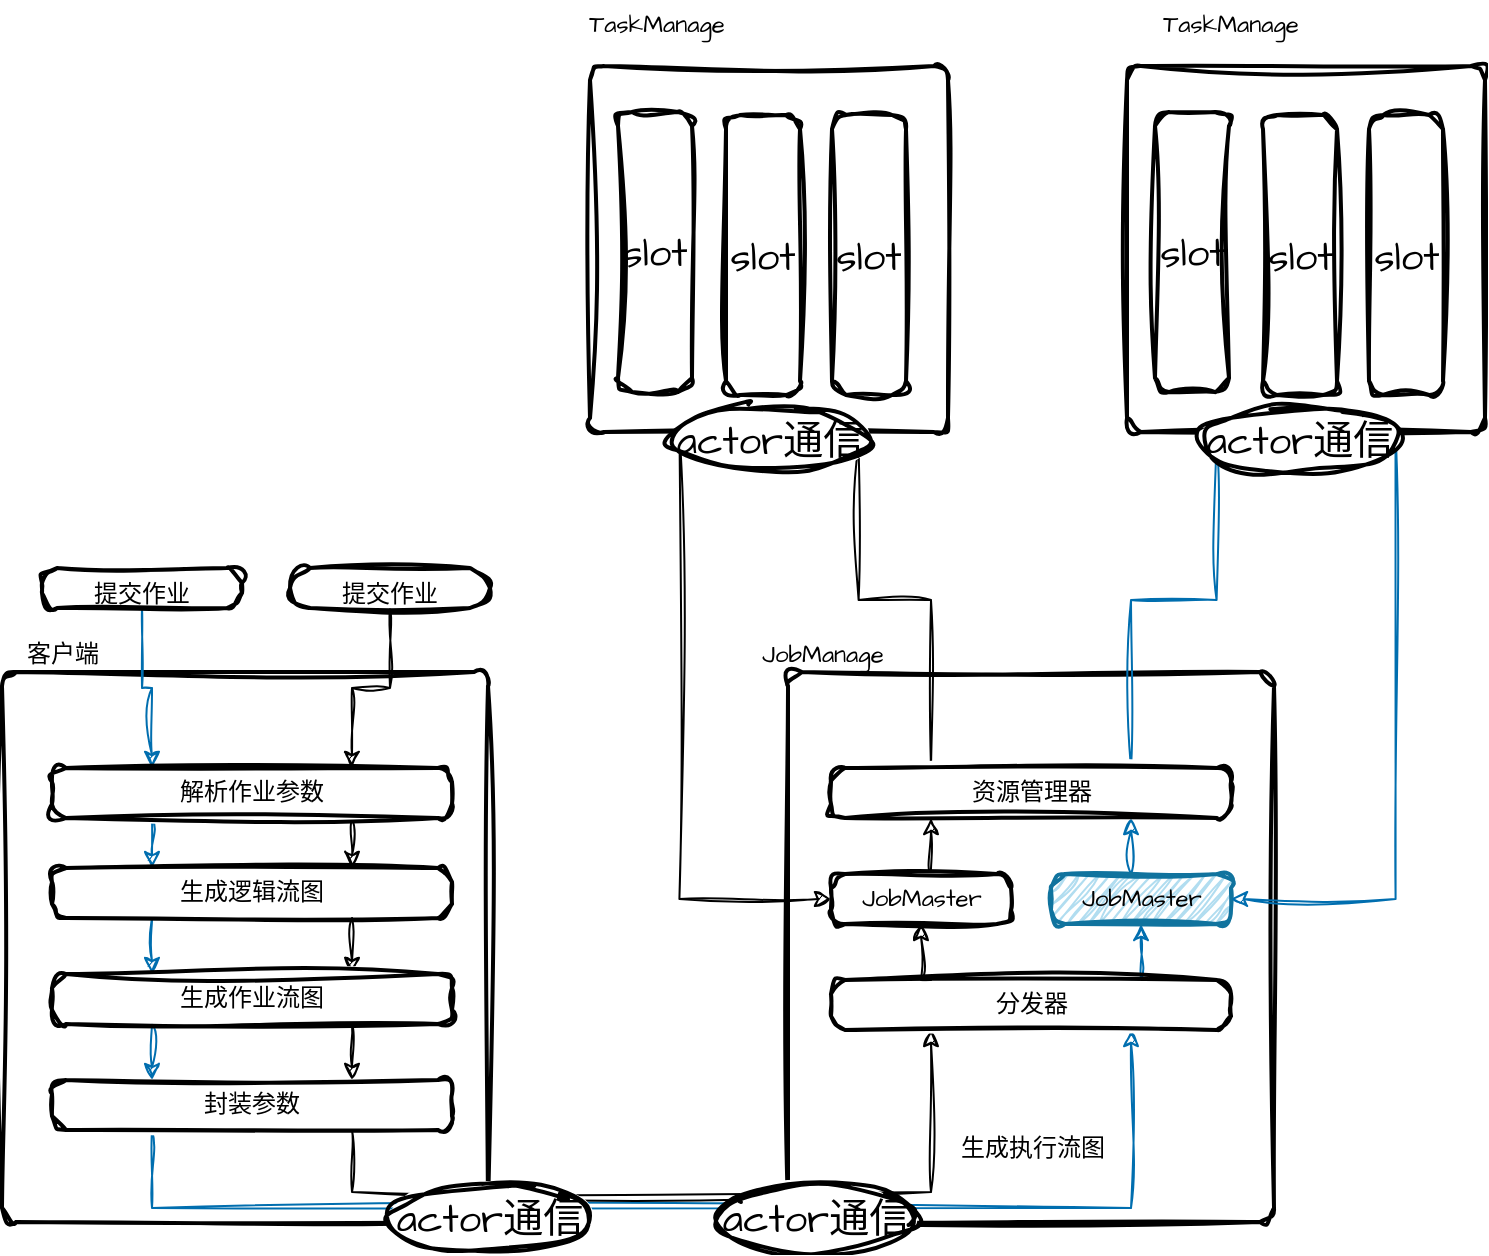 <mxfile version="22.1.16" type="github">
  <diagram id="C5RBs43oDa-KdzZeNtuy" name="Page-1">
    <mxGraphModel dx="101628" dy="835" grid="1" gridSize="10" guides="1" tooltips="1" connect="1" arrows="1" fold="1" page="1" pageScale="1" pageWidth="100000" pageHeight="100000" math="0" shadow="0">
      <root>
        <mxCell id="WIyWlLk6GJQsqaUBKTNV-0" />
        <mxCell id="WIyWlLk6GJQsqaUBKTNV-1" parent="WIyWlLk6GJQsqaUBKTNV-0" />
        <mxCell id="ci8o1s_pTp_8QaGpbIez-36" value="" style="rounded=1;whiteSpace=wrap;html=1;absoluteArcSize=1;arcSize=14;strokeWidth=2;sketch=1;hachureGap=4;jiggle=2;curveFitting=1;fontFamily=Architects Daughter;fontSource=https%3A%2F%2Ffonts.googleapis.com%2Fcss%3Ffamily%3DArchitects%2BDaughter;fontSize=20;" vertex="1" parent="WIyWlLk6GJQsqaUBKTNV-1">
          <mxGeometry x="-13287" y="1316" width="243" height="275" as="geometry" />
        </mxCell>
        <mxCell id="ci8o1s_pTp_8QaGpbIez-53" style="edgeStyle=orthogonalEdgeStyle;rounded=0;sketch=1;hachureGap=4;jiggle=2;curveFitting=1;orthogonalLoop=1;jettySize=auto;html=1;exitX=0.25;exitY=1;exitDx=0;exitDy=0;entryX=0;entryY=0.5;entryDx=0;entryDy=0;fontFamily=Architects Daughter;fontSource=https%3A%2F%2Ffonts.googleapis.com%2Fcss%3Ffamily%3DArchitects%2BDaughter;fontSize=16;" edge="1" parent="WIyWlLk6GJQsqaUBKTNV-1" source="ci8o1s_pTp_8QaGpbIez-41" target="ci8o1s_pTp_8QaGpbIez-38">
          <mxGeometry relative="1" as="geometry" />
        </mxCell>
        <mxCell id="ci8o1s_pTp_8QaGpbIez-41" value="" style="rounded=1;whiteSpace=wrap;html=1;absoluteArcSize=1;arcSize=14;strokeWidth=2;sketch=1;hachureGap=4;jiggle=2;curveFitting=1;fontFamily=Architects Daughter;fontSource=https%3A%2F%2Ffonts.googleapis.com%2Fcss%3Ffamily%3DArchitects%2BDaughter;fontSize=20;" vertex="1" parent="WIyWlLk6GJQsqaUBKTNV-1">
          <mxGeometry x="-13386" y="1013" width="179" height="183" as="geometry" />
        </mxCell>
        <mxCell id="ci8o1s_pTp_8QaGpbIez-25" value="" style="rounded=1;whiteSpace=wrap;html=1;absoluteArcSize=1;arcSize=14;strokeWidth=2;sketch=1;hachureGap=4;jiggle=2;curveFitting=1;fontFamily=Architects Daughter;fontSource=https%3A%2F%2Ffonts.googleapis.com%2Fcss%3Ffamily%3DArchitects%2BDaughter;fontSize=20;" vertex="1" parent="WIyWlLk6GJQsqaUBKTNV-1">
          <mxGeometry x="-13680" y="1316" width="243" height="275" as="geometry" />
        </mxCell>
        <mxCell id="ci8o1s_pTp_8QaGpbIez-65" style="edgeStyle=orthogonalEdgeStyle;rounded=0;sketch=1;hachureGap=4;jiggle=2;curveFitting=1;orthogonalLoop=1;jettySize=auto;html=1;exitX=0.5;exitY=1;exitDx=0;exitDy=0;entryX=0.25;entryY=0;entryDx=0;entryDy=0;fontFamily=Architects Daughter;fontSource=https%3A%2F%2Ffonts.googleapis.com%2Fcss%3Ffamily%3DArchitects%2BDaughter;fontSize=16;fillColor=#1ba1e2;strokeColor=#006EAF;" edge="1" parent="WIyWlLk6GJQsqaUBKTNV-1" source="ci8o1s_pTp_8QaGpbIez-27" target="ci8o1s_pTp_8QaGpbIez-30">
          <mxGeometry relative="1" as="geometry" />
        </mxCell>
        <mxCell id="ci8o1s_pTp_8QaGpbIez-27" value="&lt;font style=&quot;font-size: 12px;&quot;&gt;提交作业&lt;/font&gt;" style="rounded=1;whiteSpace=wrap;html=1;absoluteArcSize=1;arcSize=15;strokeWidth=2;sketch=1;hachureGap=4;jiggle=2;curveFitting=1;fontFamily=Architects Daughter;fontSource=https%3A%2F%2Ffonts.googleapis.com%2Fcss%3Ffamily%3DArchitects%2BDaughter;fontSize=20;" vertex="1" parent="WIyWlLk6GJQsqaUBKTNV-1">
          <mxGeometry x="-13660" y="1264" width="100" height="20" as="geometry" />
        </mxCell>
        <mxCell id="ci8o1s_pTp_8QaGpbIez-66" style="edgeStyle=orthogonalEdgeStyle;rounded=0;sketch=1;hachureGap=4;jiggle=2;curveFitting=1;orthogonalLoop=1;jettySize=auto;html=1;exitX=0.5;exitY=1;exitDx=0;exitDy=0;entryX=0.75;entryY=0;entryDx=0;entryDy=0;fontFamily=Architects Daughter;fontSource=https%3A%2F%2Ffonts.googleapis.com%2Fcss%3Ffamily%3DArchitects%2BDaughter;fontSize=16;" edge="1" parent="WIyWlLk6GJQsqaUBKTNV-1" source="ci8o1s_pTp_8QaGpbIez-28" target="ci8o1s_pTp_8QaGpbIez-30">
          <mxGeometry relative="1" as="geometry" />
        </mxCell>
        <mxCell id="ci8o1s_pTp_8QaGpbIez-28" value="&lt;font style=&quot;font-size: 12px;&quot;&gt;提交作业&lt;/font&gt;" style="rounded=1;whiteSpace=wrap;html=1;absoluteArcSize=1;arcSize=79;strokeWidth=2;sketch=1;hachureGap=4;jiggle=2;curveFitting=1;fontFamily=Architects Daughter;fontSource=https%3A%2F%2Ffonts.googleapis.com%2Fcss%3Ffamily%3DArchitects%2BDaughter;fontSize=20;" vertex="1" parent="WIyWlLk6GJQsqaUBKTNV-1">
          <mxGeometry x="-13536" y="1264" width="100" height="20" as="geometry" />
        </mxCell>
        <mxCell id="ci8o1s_pTp_8QaGpbIez-67" style="edgeStyle=orthogonalEdgeStyle;rounded=0;sketch=1;hachureGap=4;jiggle=2;curveFitting=1;orthogonalLoop=1;jettySize=auto;html=1;exitX=0.25;exitY=1;exitDx=0;exitDy=0;entryX=0.25;entryY=0;entryDx=0;entryDy=0;fontFamily=Architects Daughter;fontSource=https%3A%2F%2Ffonts.googleapis.com%2Fcss%3Ffamily%3DArchitects%2BDaughter;fontSize=16;fillColor=#1ba1e2;strokeColor=#006EAF;" edge="1" parent="WIyWlLk6GJQsqaUBKTNV-1" source="ci8o1s_pTp_8QaGpbIez-30" target="ci8o1s_pTp_8QaGpbIez-31">
          <mxGeometry relative="1" as="geometry" />
        </mxCell>
        <mxCell id="ci8o1s_pTp_8QaGpbIez-68" style="edgeStyle=orthogonalEdgeStyle;rounded=0;sketch=1;hachureGap=4;jiggle=2;curveFitting=1;orthogonalLoop=1;jettySize=auto;html=1;exitX=0.75;exitY=1;exitDx=0;exitDy=0;entryX=0.75;entryY=0;entryDx=0;entryDy=0;fontFamily=Architects Daughter;fontSource=https%3A%2F%2Ffonts.googleapis.com%2Fcss%3Ffamily%3DArchitects%2BDaughter;fontSize=16;" edge="1" parent="WIyWlLk6GJQsqaUBKTNV-1" source="ci8o1s_pTp_8QaGpbIez-30" target="ci8o1s_pTp_8QaGpbIez-31">
          <mxGeometry relative="1" as="geometry" />
        </mxCell>
        <mxCell id="ci8o1s_pTp_8QaGpbIez-30" value="解析作业参数" style="rounded=1;whiteSpace=wrap;html=1;absoluteArcSize=1;arcSize=14;strokeWidth=2;sketch=1;hachureGap=4;jiggle=2;curveFitting=1;fontFamily=Architects Daughter;fontSource=https%3A%2F%2Ffonts.googleapis.com%2Fcss%3Ffamily%3DArchitects%2BDaughter;fontSize=12;" vertex="1" parent="WIyWlLk6GJQsqaUBKTNV-1">
          <mxGeometry x="-13655" y="1364" width="200" height="25" as="geometry" />
        </mxCell>
        <mxCell id="ci8o1s_pTp_8QaGpbIez-69" style="edgeStyle=orthogonalEdgeStyle;rounded=0;sketch=1;hachureGap=4;jiggle=2;curveFitting=1;orthogonalLoop=1;jettySize=auto;html=1;exitX=0.25;exitY=1;exitDx=0;exitDy=0;entryX=0.25;entryY=0;entryDx=0;entryDy=0;fontFamily=Architects Daughter;fontSource=https%3A%2F%2Ffonts.googleapis.com%2Fcss%3Ffamily%3DArchitects%2BDaughter;fontSize=16;fillColor=#1ba1e2;strokeColor=#006EAF;" edge="1" parent="WIyWlLk6GJQsqaUBKTNV-1" source="ci8o1s_pTp_8QaGpbIez-31" target="ci8o1s_pTp_8QaGpbIez-32">
          <mxGeometry relative="1" as="geometry" />
        </mxCell>
        <mxCell id="ci8o1s_pTp_8QaGpbIez-70" style="edgeStyle=orthogonalEdgeStyle;rounded=0;sketch=1;hachureGap=4;jiggle=2;curveFitting=1;orthogonalLoop=1;jettySize=auto;html=1;exitX=0.75;exitY=1;exitDx=0;exitDy=0;entryX=0.75;entryY=0;entryDx=0;entryDy=0;fontFamily=Architects Daughter;fontSource=https%3A%2F%2Ffonts.googleapis.com%2Fcss%3Ffamily%3DArchitects%2BDaughter;fontSize=16;" edge="1" parent="WIyWlLk6GJQsqaUBKTNV-1" source="ci8o1s_pTp_8QaGpbIez-31" target="ci8o1s_pTp_8QaGpbIez-32">
          <mxGeometry relative="1" as="geometry" />
        </mxCell>
        <mxCell id="ci8o1s_pTp_8QaGpbIez-31" value="生成逻辑流图" style="rounded=1;whiteSpace=wrap;html=1;absoluteArcSize=1;arcSize=14;strokeWidth=2;sketch=1;hachureGap=4;jiggle=2;curveFitting=1;fontFamily=Architects Daughter;fontSource=https%3A%2F%2Ffonts.googleapis.com%2Fcss%3Ffamily%3DArchitects%2BDaughter;fontSize=12;" vertex="1" parent="WIyWlLk6GJQsqaUBKTNV-1">
          <mxGeometry x="-13655" y="1414" width="200" height="25" as="geometry" />
        </mxCell>
        <mxCell id="ci8o1s_pTp_8QaGpbIez-71" style="edgeStyle=orthogonalEdgeStyle;rounded=0;sketch=1;hachureGap=4;jiggle=2;curveFitting=1;orthogonalLoop=1;jettySize=auto;html=1;exitX=0.25;exitY=1;exitDx=0;exitDy=0;entryX=0.25;entryY=0;entryDx=0;entryDy=0;fontFamily=Architects Daughter;fontSource=https%3A%2F%2Ffonts.googleapis.com%2Fcss%3Ffamily%3DArchitects%2BDaughter;fontSize=16;fillColor=#1ba1e2;strokeColor=#006EAF;" edge="1" parent="WIyWlLk6GJQsqaUBKTNV-1" source="ci8o1s_pTp_8QaGpbIez-32" target="ci8o1s_pTp_8QaGpbIez-33">
          <mxGeometry relative="1" as="geometry" />
        </mxCell>
        <mxCell id="ci8o1s_pTp_8QaGpbIez-72" style="edgeStyle=orthogonalEdgeStyle;rounded=0;sketch=1;hachureGap=4;jiggle=2;curveFitting=1;orthogonalLoop=1;jettySize=auto;html=1;exitX=0.75;exitY=1;exitDx=0;exitDy=0;entryX=0.75;entryY=0;entryDx=0;entryDy=0;fontFamily=Architects Daughter;fontSource=https%3A%2F%2Ffonts.googleapis.com%2Fcss%3Ffamily%3DArchitects%2BDaughter;fontSize=16;" edge="1" parent="WIyWlLk6GJQsqaUBKTNV-1" source="ci8o1s_pTp_8QaGpbIez-32" target="ci8o1s_pTp_8QaGpbIez-33">
          <mxGeometry relative="1" as="geometry" />
        </mxCell>
        <mxCell id="ci8o1s_pTp_8QaGpbIez-32" value="生成作业流图" style="rounded=1;whiteSpace=wrap;html=1;absoluteArcSize=1;arcSize=14;strokeWidth=2;sketch=1;hachureGap=4;jiggle=2;curveFitting=1;fontFamily=Architects Daughter;fontSource=https%3A%2F%2Ffonts.googleapis.com%2Fcss%3Ffamily%3DArchitects%2BDaughter;fontSize=12;" vertex="1" parent="WIyWlLk6GJQsqaUBKTNV-1">
          <mxGeometry x="-13655" y="1467" width="200" height="25" as="geometry" />
        </mxCell>
        <mxCell id="ci8o1s_pTp_8QaGpbIez-60" style="edgeStyle=orthogonalEdgeStyle;rounded=0;sketch=1;hachureGap=4;jiggle=2;curveFitting=1;orthogonalLoop=1;jettySize=auto;html=1;exitX=0.25;exitY=1;exitDx=0;exitDy=0;entryX=0.75;entryY=1;entryDx=0;entryDy=0;fontFamily=Architects Daughter;fontSource=https%3A%2F%2Ffonts.googleapis.com%2Fcss%3Ffamily%3DArchitects%2BDaughter;fontSize=16;fillColor=#1ba1e2;strokeColor=#006EAF;" edge="1" parent="WIyWlLk6GJQsqaUBKTNV-1" source="ci8o1s_pTp_8QaGpbIez-33" target="ci8o1s_pTp_8QaGpbIez-37">
          <mxGeometry relative="1" as="geometry">
            <Array as="points">
              <mxPoint x="-13605" y="1584" />
              <mxPoint x="-13115" y="1584" />
            </Array>
          </mxGeometry>
        </mxCell>
        <mxCell id="ci8o1s_pTp_8QaGpbIez-61" style="edgeStyle=orthogonalEdgeStyle;rounded=0;sketch=1;hachureGap=4;jiggle=2;curveFitting=1;orthogonalLoop=1;jettySize=auto;html=1;exitX=0.75;exitY=1;exitDx=0;exitDy=0;entryX=0.25;entryY=1;entryDx=0;entryDy=0;fontFamily=Architects Daughter;fontSource=https%3A%2F%2Ffonts.googleapis.com%2Fcss%3Ffamily%3DArchitects%2BDaughter;fontSize=16;" edge="1" parent="WIyWlLk6GJQsqaUBKTNV-1" source="ci8o1s_pTp_8QaGpbIez-33" target="ci8o1s_pTp_8QaGpbIez-37">
          <mxGeometry relative="1" as="geometry">
            <Array as="points">
              <mxPoint x="-13505" y="1576" />
              <mxPoint x="-13215" y="1576" />
            </Array>
          </mxGeometry>
        </mxCell>
        <mxCell id="ci8o1s_pTp_8QaGpbIez-33" value="封装参数" style="rounded=1;whiteSpace=wrap;html=1;absoluteArcSize=1;arcSize=14;strokeWidth=2;sketch=1;hachureGap=4;jiggle=2;curveFitting=1;fontFamily=Architects Daughter;fontSource=https%3A%2F%2Ffonts.googleapis.com%2Fcss%3Ffamily%3DArchitects%2BDaughter;fontSize=12;" vertex="1" parent="WIyWlLk6GJQsqaUBKTNV-1">
          <mxGeometry x="-13655" y="1520" width="200" height="25" as="geometry" />
        </mxCell>
        <mxCell id="ci8o1s_pTp_8QaGpbIez-34" value="actor通信" style="strokeWidth=2;html=1;shape=mxgraph.flowchart.start_1;whiteSpace=wrap;sketch=1;hachureGap=4;jiggle=2;curveFitting=1;fontFamily=Architects Daughter;fontSource=https%3A%2F%2Ffonts.googleapis.com%2Fcss%3Ffamily%3DArchitects%2BDaughter;fontSize=20;" vertex="1" parent="WIyWlLk6GJQsqaUBKTNV-1">
          <mxGeometry x="-13486" y="1572" width="100" height="34" as="geometry" />
        </mxCell>
        <mxCell id="ci8o1s_pTp_8QaGpbIez-58" style="edgeStyle=orthogonalEdgeStyle;rounded=0;sketch=1;hachureGap=4;jiggle=2;curveFitting=1;orthogonalLoop=1;jettySize=auto;html=1;exitX=0.25;exitY=0;exitDx=0;exitDy=0;entryX=0.5;entryY=1;entryDx=0;entryDy=0;fontFamily=Architects Daughter;fontSource=https%3A%2F%2Ffonts.googleapis.com%2Fcss%3Ffamily%3DArchitects%2BDaughter;fontSize=16;" edge="1" parent="WIyWlLk6GJQsqaUBKTNV-1" source="ci8o1s_pTp_8QaGpbIez-37" target="ci8o1s_pTp_8QaGpbIez-38">
          <mxGeometry relative="1" as="geometry" />
        </mxCell>
        <mxCell id="ci8o1s_pTp_8QaGpbIez-59" style="edgeStyle=orthogonalEdgeStyle;rounded=0;sketch=1;hachureGap=4;jiggle=2;curveFitting=1;orthogonalLoop=1;jettySize=auto;html=1;exitX=0.75;exitY=0;exitDx=0;exitDy=0;entryX=0.5;entryY=1;entryDx=0;entryDy=0;fontFamily=Architects Daughter;fontSource=https%3A%2F%2Ffonts.googleapis.com%2Fcss%3Ffamily%3DArchitects%2BDaughter;fontSize=16;fillColor=#1ba1e2;strokeColor=#006EAF;" edge="1" parent="WIyWlLk6GJQsqaUBKTNV-1" source="ci8o1s_pTp_8QaGpbIez-37" target="ci8o1s_pTp_8QaGpbIez-39">
          <mxGeometry relative="1" as="geometry" />
        </mxCell>
        <mxCell id="ci8o1s_pTp_8QaGpbIez-37" value="分发器" style="rounded=1;whiteSpace=wrap;html=1;absoluteArcSize=1;arcSize=14;strokeWidth=2;sketch=1;hachureGap=4;jiggle=2;curveFitting=1;fontFamily=Architects Daughter;fontSource=https%3A%2F%2Ffonts.googleapis.com%2Fcss%3Ffamily%3DArchitects%2BDaughter;fontSize=12;" vertex="1" parent="WIyWlLk6GJQsqaUBKTNV-1">
          <mxGeometry x="-13265.5" y="1470" width="200" height="25" as="geometry" />
        </mxCell>
        <mxCell id="ci8o1s_pTp_8QaGpbIez-56" style="edgeStyle=orthogonalEdgeStyle;rounded=0;sketch=1;hachureGap=4;jiggle=2;curveFitting=1;orthogonalLoop=1;jettySize=auto;html=1;exitX=0.5;exitY=0;exitDx=0;exitDy=0;entryX=0.25;entryY=1;entryDx=0;entryDy=0;fontFamily=Architects Daughter;fontSource=https%3A%2F%2Ffonts.googleapis.com%2Fcss%3Ffamily%3DArchitects%2BDaughter;fontSize=16;" edge="1" parent="WIyWlLk6GJQsqaUBKTNV-1" source="ci8o1s_pTp_8QaGpbIez-38" target="ci8o1s_pTp_8QaGpbIez-40">
          <mxGeometry relative="1" as="geometry" />
        </mxCell>
        <mxCell id="ci8o1s_pTp_8QaGpbIez-38" value="JobMaster" style="rounded=1;whiteSpace=wrap;html=1;absoluteArcSize=1;arcSize=14;strokeWidth=2;sketch=1;hachureGap=4;jiggle=2;curveFitting=1;fontFamily=Architects Daughter;fontSource=https%3A%2F%2Ffonts.googleapis.com%2Fcss%3Ffamily%3DArchitects%2BDaughter;fontSize=12;" vertex="1" parent="WIyWlLk6GJQsqaUBKTNV-1">
          <mxGeometry x="-13265.5" y="1417" width="90" height="25" as="geometry" />
        </mxCell>
        <mxCell id="ci8o1s_pTp_8QaGpbIez-57" style="edgeStyle=orthogonalEdgeStyle;rounded=0;sketch=1;hachureGap=4;jiggle=2;curveFitting=1;orthogonalLoop=1;jettySize=auto;html=1;exitX=0.5;exitY=0;exitDx=0;exitDy=0;entryX=0.75;entryY=1;entryDx=0;entryDy=0;fontFamily=Architects Daughter;fontSource=https%3A%2F%2Ffonts.googleapis.com%2Fcss%3Ffamily%3DArchitects%2BDaughter;fontSize=16;fillColor=#1ba1e2;strokeColor=#006EAF;" edge="1" parent="WIyWlLk6GJQsqaUBKTNV-1" source="ci8o1s_pTp_8QaGpbIez-39" target="ci8o1s_pTp_8QaGpbIez-40">
          <mxGeometry relative="1" as="geometry" />
        </mxCell>
        <mxCell id="ci8o1s_pTp_8QaGpbIez-39" value="JobMaster" style="rounded=1;whiteSpace=wrap;html=1;absoluteArcSize=1;arcSize=14;strokeWidth=2;sketch=1;hachureGap=4;jiggle=2;curveFitting=1;fontFamily=Architects Daughter;fontSource=https%3A%2F%2Ffonts.googleapis.com%2Fcss%3Ffamily%3DArchitects%2BDaughter;fontSize=12;fillColor=#b1ddf0;strokeColor=#10739e;" vertex="1" parent="WIyWlLk6GJQsqaUBKTNV-1">
          <mxGeometry x="-13155.5" y="1417" width="90" height="25" as="geometry" />
        </mxCell>
        <mxCell id="ci8o1s_pTp_8QaGpbIez-51" style="edgeStyle=orthogonalEdgeStyle;rounded=0;sketch=1;hachureGap=4;jiggle=2;curveFitting=1;orthogonalLoop=1;jettySize=auto;html=1;exitX=0.25;exitY=0;exitDx=0;exitDy=0;entryX=0.75;entryY=1;entryDx=0;entryDy=0;fontFamily=Architects Daughter;fontSource=https%3A%2F%2Ffonts.googleapis.com%2Fcss%3Ffamily%3DArchitects%2BDaughter;fontSize=16;" edge="1" parent="WIyWlLk6GJQsqaUBKTNV-1" source="ci8o1s_pTp_8QaGpbIez-40" target="ci8o1s_pTp_8QaGpbIez-41">
          <mxGeometry relative="1" as="geometry" />
        </mxCell>
        <mxCell id="ci8o1s_pTp_8QaGpbIez-52" style="edgeStyle=orthogonalEdgeStyle;rounded=0;sketch=1;hachureGap=4;jiggle=2;curveFitting=1;orthogonalLoop=1;jettySize=auto;html=1;exitX=0.75;exitY=0;exitDx=0;exitDy=0;entryX=0.25;entryY=1;entryDx=0;entryDy=0;fontFamily=Architects Daughter;fontSource=https%3A%2F%2Ffonts.googleapis.com%2Fcss%3Ffamily%3DArchitects%2BDaughter;fontSize=16;fillColor=#1ba1e2;strokeColor=#006EAF;" edge="1" parent="WIyWlLk6GJQsqaUBKTNV-1" source="ci8o1s_pTp_8QaGpbIez-40" target="ci8o1s_pTp_8QaGpbIez-46">
          <mxGeometry relative="1" as="geometry" />
        </mxCell>
        <mxCell id="ci8o1s_pTp_8QaGpbIez-40" value="资源管理器" style="rounded=1;whiteSpace=wrap;html=1;absoluteArcSize=1;arcSize=14;strokeWidth=2;sketch=1;hachureGap=4;jiggle=2;curveFitting=1;fontFamily=Architects Daughter;fontSource=https%3A%2F%2Ffonts.googleapis.com%2Fcss%3Ffamily%3DArchitects%2BDaughter;fontSize=12;" vertex="1" parent="WIyWlLk6GJQsqaUBKTNV-1">
          <mxGeometry x="-13265.5" y="1364" width="200" height="25" as="geometry" />
        </mxCell>
        <mxCell id="ci8o1s_pTp_8QaGpbIez-42" value="slot" style="rounded=1;whiteSpace=wrap;html=1;absoluteArcSize=1;arcSize=14;strokeWidth=2;sketch=1;hachureGap=4;jiggle=2;curveFitting=1;fontFamily=Architects Daughter;fontSource=https%3A%2F%2Ffonts.googleapis.com%2Fcss%3Ffamily%3DArchitects%2BDaughter;fontSize=20;" vertex="1" parent="WIyWlLk6GJQsqaUBKTNV-1">
          <mxGeometry x="-13372" y="1036" width="37" height="140" as="geometry" />
        </mxCell>
        <mxCell id="ci8o1s_pTp_8QaGpbIez-43" value="slot" style="rounded=1;whiteSpace=wrap;html=1;absoluteArcSize=1;arcSize=14;strokeWidth=2;sketch=1;hachureGap=4;jiggle=2;curveFitting=1;fontFamily=Architects Daughter;fontSource=https%3A%2F%2Ffonts.googleapis.com%2Fcss%3Ffamily%3DArchitects%2BDaughter;fontSize=20;" vertex="1" parent="WIyWlLk6GJQsqaUBKTNV-1">
          <mxGeometry x="-13318" y="1037.5" width="37" height="140" as="geometry" />
        </mxCell>
        <mxCell id="ci8o1s_pTp_8QaGpbIez-44" value="slot" style="rounded=1;whiteSpace=wrap;html=1;absoluteArcSize=1;arcSize=14;strokeWidth=2;sketch=1;hachureGap=4;jiggle=2;curveFitting=1;fontFamily=Architects Daughter;fontSource=https%3A%2F%2Ffonts.googleapis.com%2Fcss%3Ffamily%3DArchitects%2BDaughter;fontSize=20;" vertex="1" parent="WIyWlLk6GJQsqaUBKTNV-1">
          <mxGeometry x="-13265" y="1037.5" width="37" height="140" as="geometry" />
        </mxCell>
        <mxCell id="ci8o1s_pTp_8QaGpbIez-54" style="edgeStyle=orthogonalEdgeStyle;rounded=0;sketch=1;hachureGap=4;jiggle=2;curveFitting=1;orthogonalLoop=1;jettySize=auto;html=1;exitX=0.75;exitY=1;exitDx=0;exitDy=0;entryX=1;entryY=0.5;entryDx=0;entryDy=0;fontFamily=Architects Daughter;fontSource=https%3A%2F%2Ffonts.googleapis.com%2Fcss%3Ffamily%3DArchitects%2BDaughter;fontSize=16;fillColor=#1ba1e2;strokeColor=#006EAF;" edge="1" parent="WIyWlLk6GJQsqaUBKTNV-1" source="ci8o1s_pTp_8QaGpbIez-46" target="ci8o1s_pTp_8QaGpbIez-39">
          <mxGeometry relative="1" as="geometry" />
        </mxCell>
        <mxCell id="ci8o1s_pTp_8QaGpbIez-46" value="" style="rounded=1;whiteSpace=wrap;html=1;absoluteArcSize=1;arcSize=14;strokeWidth=2;sketch=1;hachureGap=4;jiggle=2;curveFitting=1;fontFamily=Architects Daughter;fontSource=https%3A%2F%2Ffonts.googleapis.com%2Fcss%3Ffamily%3DArchitects%2BDaughter;fontSize=20;" vertex="1" parent="WIyWlLk6GJQsqaUBKTNV-1">
          <mxGeometry x="-13117.5" y="1013" width="179" height="183" as="geometry" />
        </mxCell>
        <mxCell id="ci8o1s_pTp_8QaGpbIez-47" value="slot" style="rounded=1;whiteSpace=wrap;html=1;absoluteArcSize=1;arcSize=14;strokeWidth=2;sketch=1;hachureGap=4;jiggle=2;curveFitting=1;fontFamily=Architects Daughter;fontSource=https%3A%2F%2Ffonts.googleapis.com%2Fcss%3Ffamily%3DArchitects%2BDaughter;fontSize=20;" vertex="1" parent="WIyWlLk6GJQsqaUBKTNV-1">
          <mxGeometry x="-13103.5" y="1036" width="37" height="140" as="geometry" />
        </mxCell>
        <mxCell id="ci8o1s_pTp_8QaGpbIez-48" value="slot" style="rounded=1;whiteSpace=wrap;html=1;absoluteArcSize=1;arcSize=14;strokeWidth=2;sketch=1;hachureGap=4;jiggle=2;curveFitting=1;fontFamily=Architects Daughter;fontSource=https%3A%2F%2Ffonts.googleapis.com%2Fcss%3Ffamily%3DArchitects%2BDaughter;fontSize=20;" vertex="1" parent="WIyWlLk6GJQsqaUBKTNV-1">
          <mxGeometry x="-13049.5" y="1037.5" width="37" height="140" as="geometry" />
        </mxCell>
        <mxCell id="ci8o1s_pTp_8QaGpbIez-49" value="slot" style="rounded=1;whiteSpace=wrap;html=1;absoluteArcSize=1;arcSize=14;strokeWidth=2;sketch=1;hachureGap=4;jiggle=2;curveFitting=1;fontFamily=Architects Daughter;fontSource=https%3A%2F%2Ffonts.googleapis.com%2Fcss%3Ffamily%3DArchitects%2BDaughter;fontSize=20;" vertex="1" parent="WIyWlLk6GJQsqaUBKTNV-1">
          <mxGeometry x="-12996.5" y="1037.5" width="37" height="140" as="geometry" />
        </mxCell>
        <mxCell id="ci8o1s_pTp_8QaGpbIez-50" value="生成执行流图" style="text;html=1;align=center;verticalAlign=middle;resizable=0;points=[];autosize=1;strokeColor=none;fillColor=none;fontSize=12;fontFamily=Architects Daughter;" vertex="1" parent="WIyWlLk6GJQsqaUBKTNV-1">
          <mxGeometry x="-13210.5" y="1542" width="90" height="26" as="geometry" />
        </mxCell>
        <mxCell id="ci8o1s_pTp_8QaGpbIez-62" value="actor通信" style="strokeWidth=2;html=1;shape=mxgraph.flowchart.start_1;whiteSpace=wrap;sketch=1;hachureGap=4;jiggle=2;curveFitting=1;fontFamily=Architects Daughter;fontSource=https%3A%2F%2Ffonts.googleapis.com%2Fcss%3Ffamily%3DArchitects%2BDaughter;fontSize=20;" vertex="1" parent="WIyWlLk6GJQsqaUBKTNV-1">
          <mxGeometry x="-13323" y="1572" width="100" height="34" as="geometry" />
        </mxCell>
        <mxCell id="ci8o1s_pTp_8QaGpbIez-63" value="actor通信" style="strokeWidth=2;html=1;shape=mxgraph.flowchart.start_1;whiteSpace=wrap;sketch=1;hachureGap=4;jiggle=2;curveFitting=1;fontFamily=Architects Daughter;fontSource=https%3A%2F%2Ffonts.googleapis.com%2Fcss%3Ffamily%3DArchitects%2BDaughter;fontSize=20;" vertex="1" parent="WIyWlLk6GJQsqaUBKTNV-1">
          <mxGeometry x="-13346.5" y="1183" width="100" height="34" as="geometry" />
        </mxCell>
        <mxCell id="ci8o1s_pTp_8QaGpbIez-64" value="actor通信" style="strokeWidth=2;html=1;shape=mxgraph.flowchart.start_1;whiteSpace=wrap;sketch=1;hachureGap=4;jiggle=2;curveFitting=1;fontFamily=Architects Daughter;fontSource=https%3A%2F%2Ffonts.googleapis.com%2Fcss%3Ffamily%3DArchitects%2BDaughter;fontSize=20;" vertex="1" parent="WIyWlLk6GJQsqaUBKTNV-1">
          <mxGeometry x="-13081" y="1183" width="100" height="34" as="geometry" />
        </mxCell>
        <mxCell id="ci8o1s_pTp_8QaGpbIez-74" value="客户端" style="text;html=1;align=center;verticalAlign=middle;resizable=0;points=[];autosize=1;strokeColor=none;fillColor=none;fontSize=12;fontFamily=Architects Daughter;" vertex="1" parent="WIyWlLk6GJQsqaUBKTNV-1">
          <mxGeometry x="-13677.5" y="1295" width="54" height="26" as="geometry" />
        </mxCell>
        <mxCell id="ci8o1s_pTp_8QaGpbIez-75" value="JobManage" style="text;html=1;align=center;verticalAlign=middle;resizable=0;points=[];autosize=1;strokeColor=none;fillColor=none;fontSize=12;fontFamily=Architects Daughter;" vertex="1" parent="WIyWlLk6GJQsqaUBKTNV-1">
          <mxGeometry x="-13310" y="1295" width="79" height="26" as="geometry" />
        </mxCell>
        <mxCell id="ci8o1s_pTp_8QaGpbIez-76" value="TaskManage" style="text;html=1;align=center;verticalAlign=middle;resizable=0;points=[];autosize=1;strokeColor=none;fillColor=none;fontSize=12;fontFamily=Architects Daughter;" vertex="1" parent="WIyWlLk6GJQsqaUBKTNV-1">
          <mxGeometry x="-13396" y="980" width="86" height="26" as="geometry" />
        </mxCell>
        <mxCell id="ci8o1s_pTp_8QaGpbIez-77" value="TaskManage" style="text;html=1;align=center;verticalAlign=middle;resizable=0;points=[];autosize=1;strokeColor=none;fillColor=none;fontSize=12;fontFamily=Architects Daughter;" vertex="1" parent="WIyWlLk6GJQsqaUBKTNV-1">
          <mxGeometry x="-13109" y="980" width="86" height="26" as="geometry" />
        </mxCell>
      </root>
    </mxGraphModel>
  </diagram>
</mxfile>

